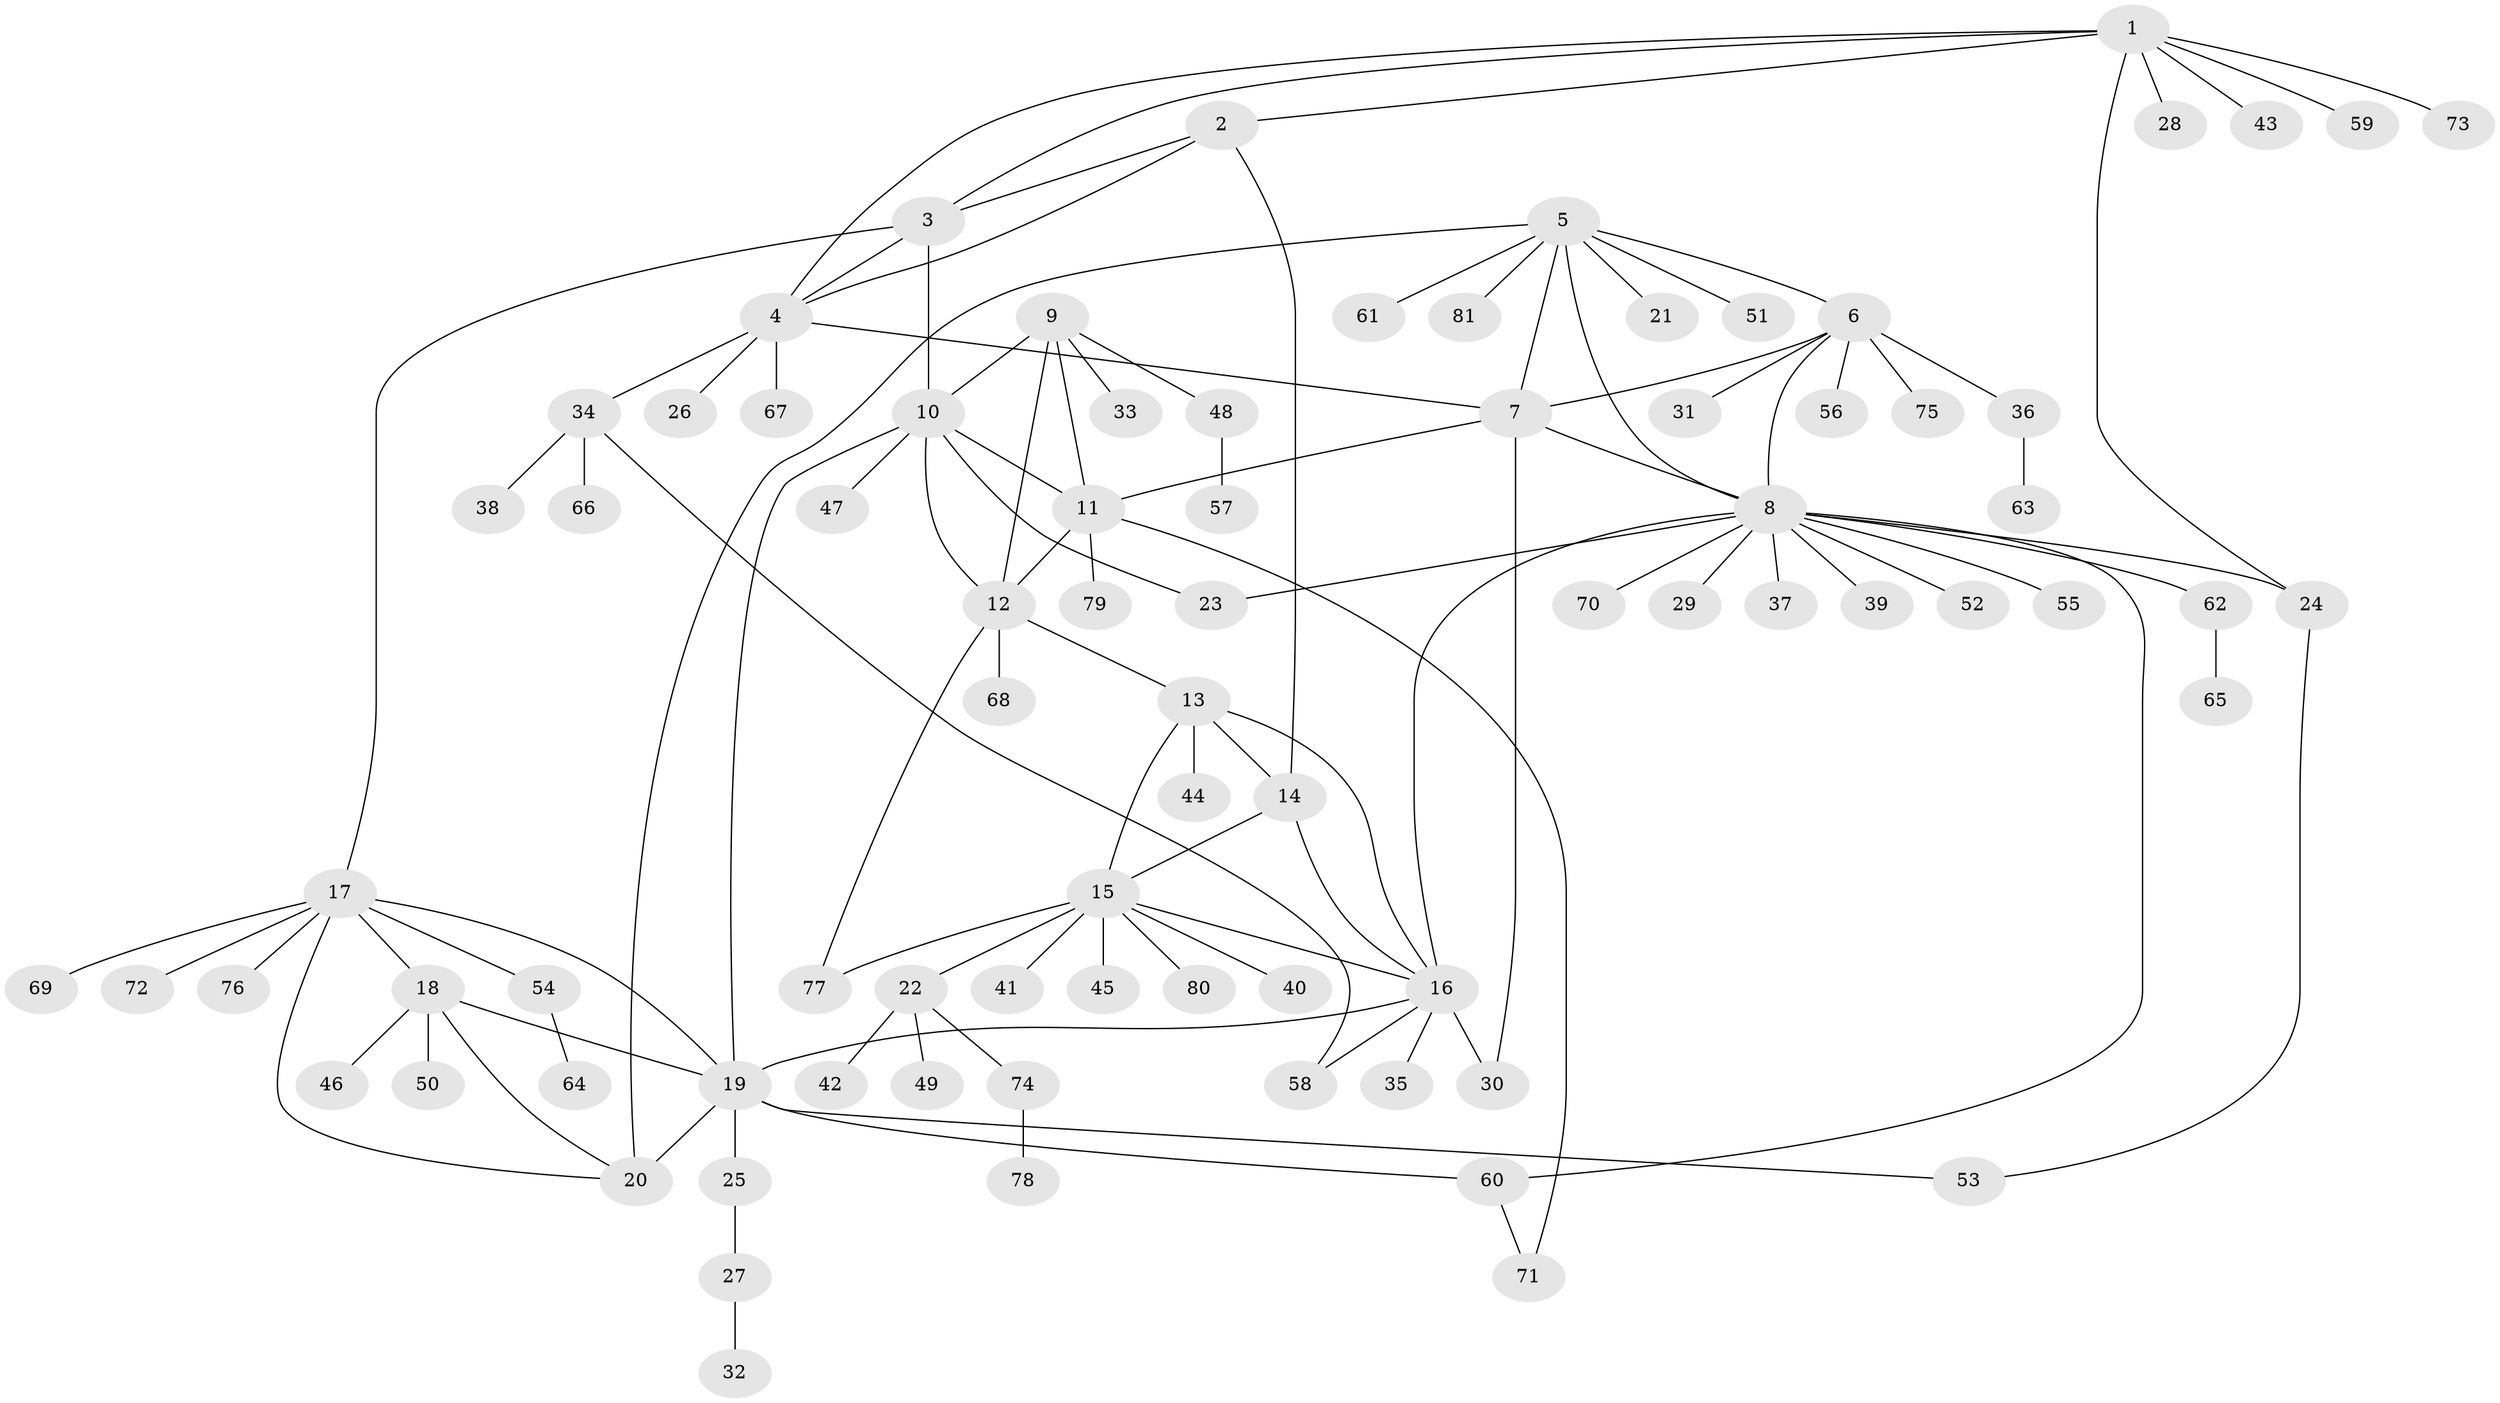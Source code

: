 // Generated by graph-tools (version 1.1) at 2025/02/03/09/25 03:02:38]
// undirected, 81 vertices, 109 edges
graph export_dot {
graph [start="1"]
  node [color=gray90,style=filled];
  1;
  2;
  3;
  4;
  5;
  6;
  7;
  8;
  9;
  10;
  11;
  12;
  13;
  14;
  15;
  16;
  17;
  18;
  19;
  20;
  21;
  22;
  23;
  24;
  25;
  26;
  27;
  28;
  29;
  30;
  31;
  32;
  33;
  34;
  35;
  36;
  37;
  38;
  39;
  40;
  41;
  42;
  43;
  44;
  45;
  46;
  47;
  48;
  49;
  50;
  51;
  52;
  53;
  54;
  55;
  56;
  57;
  58;
  59;
  60;
  61;
  62;
  63;
  64;
  65;
  66;
  67;
  68;
  69;
  70;
  71;
  72;
  73;
  74;
  75;
  76;
  77;
  78;
  79;
  80;
  81;
  1 -- 2;
  1 -- 3;
  1 -- 4;
  1 -- 24;
  1 -- 28;
  1 -- 43;
  1 -- 59;
  1 -- 73;
  2 -- 3;
  2 -- 4;
  2 -- 14;
  3 -- 4;
  3 -- 10;
  3 -- 17;
  4 -- 7;
  4 -- 26;
  4 -- 34;
  4 -- 67;
  5 -- 6;
  5 -- 7;
  5 -- 8;
  5 -- 20;
  5 -- 21;
  5 -- 51;
  5 -- 61;
  5 -- 81;
  6 -- 7;
  6 -- 8;
  6 -- 31;
  6 -- 36;
  6 -- 56;
  6 -- 75;
  7 -- 8;
  7 -- 11;
  7 -- 30;
  8 -- 16;
  8 -- 23;
  8 -- 24;
  8 -- 29;
  8 -- 37;
  8 -- 39;
  8 -- 52;
  8 -- 55;
  8 -- 60;
  8 -- 62;
  8 -- 70;
  9 -- 10;
  9 -- 11;
  9 -- 12;
  9 -- 33;
  9 -- 48;
  10 -- 11;
  10 -- 12;
  10 -- 19;
  10 -- 23;
  10 -- 47;
  11 -- 12;
  11 -- 71;
  11 -- 79;
  12 -- 13;
  12 -- 68;
  12 -- 77;
  13 -- 14;
  13 -- 15;
  13 -- 16;
  13 -- 44;
  14 -- 15;
  14 -- 16;
  15 -- 16;
  15 -- 22;
  15 -- 40;
  15 -- 41;
  15 -- 45;
  15 -- 77;
  15 -- 80;
  16 -- 19;
  16 -- 30;
  16 -- 35;
  16 -- 58;
  17 -- 18;
  17 -- 19;
  17 -- 20;
  17 -- 54;
  17 -- 69;
  17 -- 72;
  17 -- 76;
  18 -- 19;
  18 -- 20;
  18 -- 46;
  18 -- 50;
  19 -- 20;
  19 -- 25;
  19 -- 53;
  19 -- 60;
  22 -- 42;
  22 -- 49;
  22 -- 74;
  24 -- 53;
  25 -- 27;
  27 -- 32;
  34 -- 38;
  34 -- 58;
  34 -- 66;
  36 -- 63;
  48 -- 57;
  54 -- 64;
  60 -- 71;
  62 -- 65;
  74 -- 78;
}
